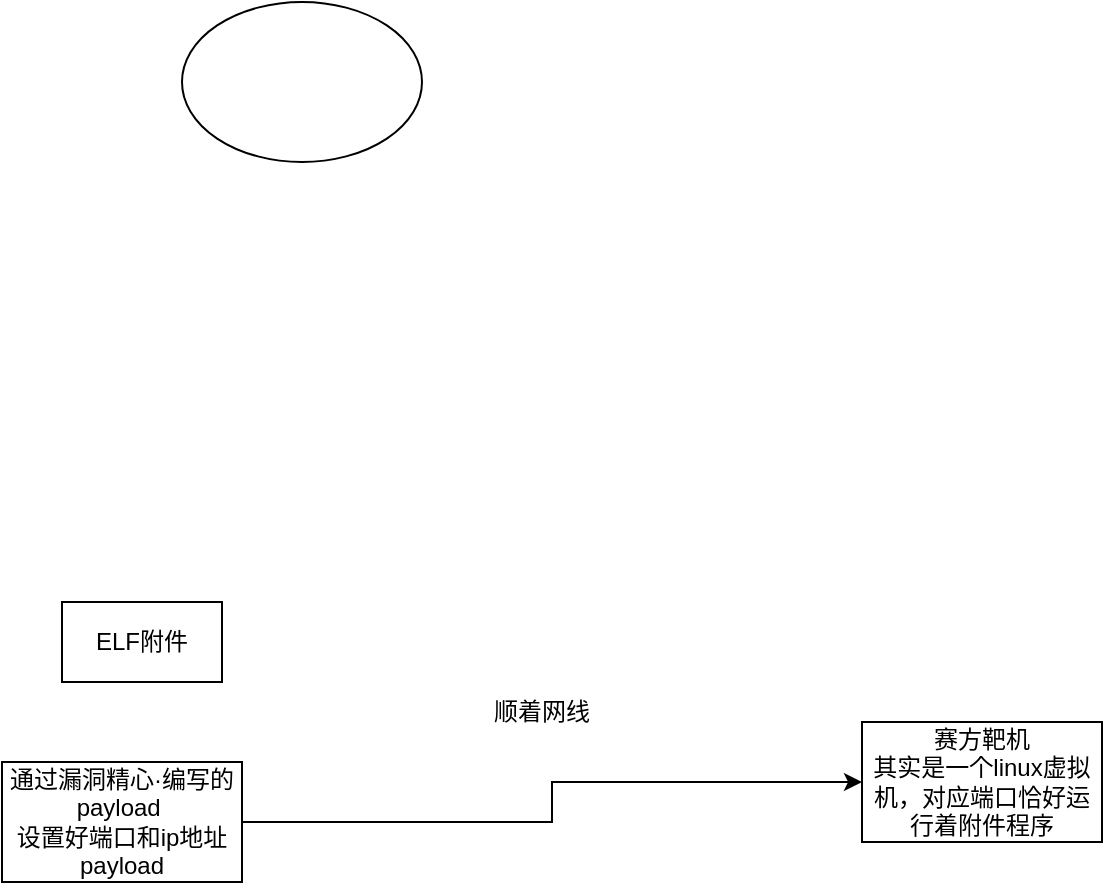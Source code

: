 <mxfile version="26.1.1">
  <diagram name="第 1 页" id="s_wQmr6N81XxAiEoRkL8">
    <mxGraphModel dx="1042" dy="1796" grid="1" gridSize="10" guides="1" tooltips="1" connect="1" arrows="1" fold="1" page="1" pageScale="1" pageWidth="827" pageHeight="1169" math="0" shadow="0">
      <root>
        <mxCell id="0" />
        <mxCell id="1" parent="0" />
        <mxCell id="_AaLgFBil8xgt6a195yZ-1" value="ELF附件" style="rounded=0;whiteSpace=wrap;html=1;" vertex="1" parent="1">
          <mxGeometry x="110" y="20" width="80" height="40" as="geometry" />
        </mxCell>
        <mxCell id="_AaLgFBil8xgt6a195yZ-2" value="赛方靶机&lt;div&gt;其实是一个linux虚拟机，对应端口恰好运行着附件程序&lt;/div&gt;" style="rounded=0;whiteSpace=wrap;html=1;" vertex="1" parent="1">
          <mxGeometry x="510" y="80" width="120" height="60" as="geometry" />
        </mxCell>
        <mxCell id="_AaLgFBil8xgt6a195yZ-4" style="edgeStyle=orthogonalEdgeStyle;rounded=0;orthogonalLoop=1;jettySize=auto;html=1;exitX=1;exitY=0.5;exitDx=0;exitDy=0;entryX=0;entryY=0.5;entryDx=0;entryDy=0;" edge="1" parent="1" source="_AaLgFBil8xgt6a195yZ-3" target="_AaLgFBil8xgt6a195yZ-2">
          <mxGeometry relative="1" as="geometry" />
        </mxCell>
        <mxCell id="_AaLgFBil8xgt6a195yZ-3" value="通过漏洞精心·编写的payload&amp;nbsp;&lt;div&gt;设置好端口和ip地址&lt;/div&gt;&lt;div&gt;payload&lt;/div&gt;" style="rounded=0;whiteSpace=wrap;html=1;" vertex="1" parent="1">
          <mxGeometry x="80" y="100" width="120" height="60" as="geometry" />
        </mxCell>
        <mxCell id="_AaLgFBil8xgt6a195yZ-5" value="顺着网线" style="text;strokeColor=none;align=center;fillColor=none;html=1;verticalAlign=middle;whiteSpace=wrap;rounded=0;" vertex="1" parent="1">
          <mxGeometry x="320" y="60" width="60" height="30" as="geometry" />
        </mxCell>
        <mxCell id="_AaLgFBil8xgt6a195yZ-7" value="" style="ellipse;whiteSpace=wrap;html=1;" vertex="1" parent="1">
          <mxGeometry x="170" y="-280" width="120" height="80" as="geometry" />
        </mxCell>
      </root>
    </mxGraphModel>
  </diagram>
</mxfile>
